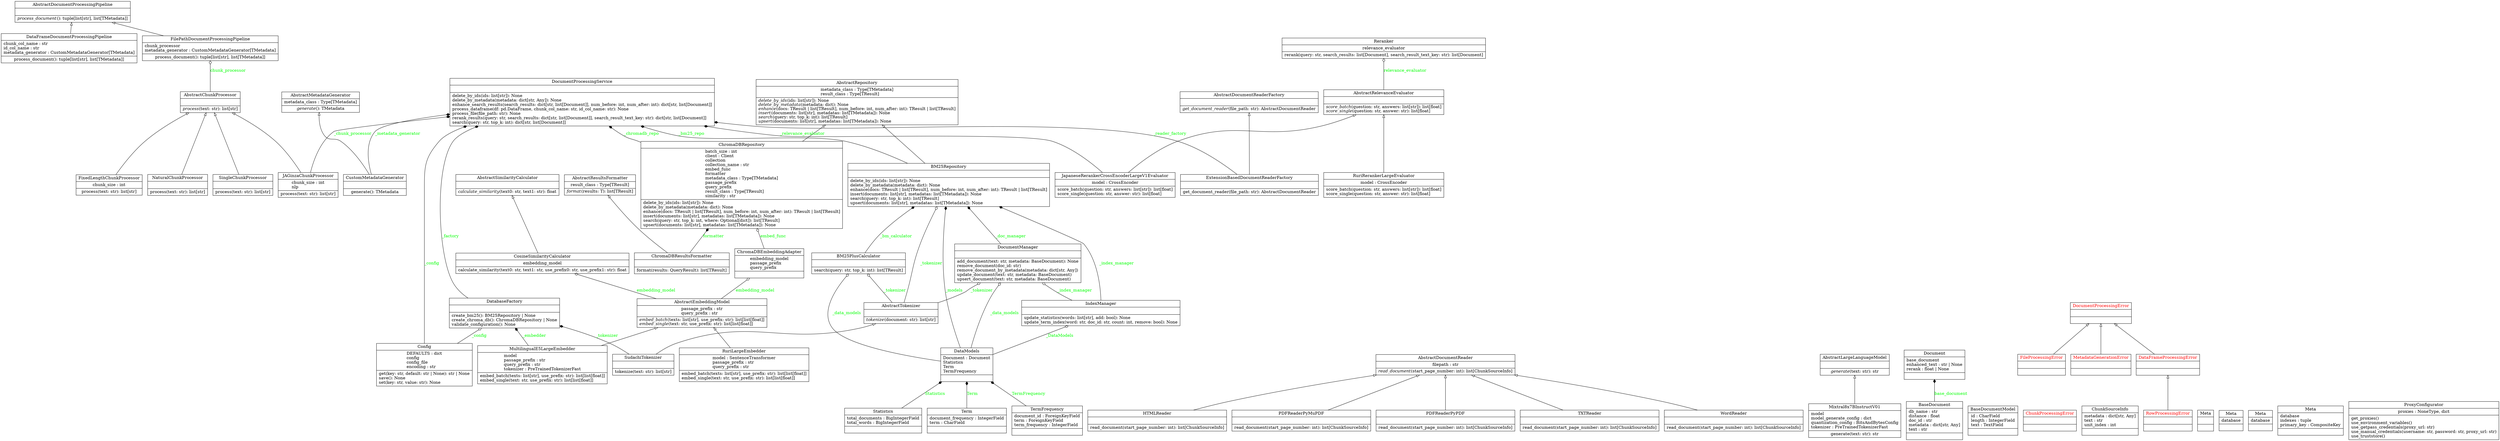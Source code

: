 digraph "classes_RagponUML" {
rankdir=BT
charset="utf-8"
"ragpon.chunk_processor.AbstractChunkProcessor" [color="black", fontcolor="black", label=<{AbstractChunkProcessor|<br ALIGN="LEFT"/>|<I>process</I>(text: str): list[str]<br ALIGN="LEFT"/>}>, shape="record", style="solid"];
"ragpon.domain.document_processing_pipeline.AbstractDocumentProcessingPipeline" [color="black", fontcolor="black", label=<{AbstractDocumentProcessingPipeline|<br ALIGN="LEFT"/>|<I>process_document</I>(): tuple[list[str], list[TMetadata]]<br ALIGN="LEFT"/>}>, shape="record", style="solid"];
"ragpon.domain.document_reader.AbstractDocumentReader" [color="black", fontcolor="black", label=<{AbstractDocumentReader|filepath : str<br ALIGN="LEFT"/>|<I>read_document</I>(start_page_number: int): list[ChunkSourceInfo]<br ALIGN="LEFT"/>}>, shape="record", style="solid"];
"ragpon.domain.document_reader.AbstractDocumentReaderFactory" [color="black", fontcolor="black", label=<{AbstractDocumentReaderFactory|<br ALIGN="LEFT"/>|<I>get_document_reader</I>(file_path: str): AbstractDocumentReader<br ALIGN="LEFT"/>}>, shape="record", style="solid"];
"ragpon.ml_models.embedding_model.AbstractEmbeddingModel" [color="black", fontcolor="black", label=<{AbstractEmbeddingModel|passage_prefix : str<br ALIGN="LEFT"/>query_prefix : str<br ALIGN="LEFT"/>|<I>embed_batch</I>(texts: list[str], use_prefix: str): list[list[float]]<br ALIGN="LEFT"/><I>embed_single</I>(text: str, use_prefix: str): list[list[float]]<br ALIGN="LEFT"/>}>, shape="record", style="solid"];
"ragpon.ml_models.large_language_model.AbstractLargeLanguageModel" [color="black", fontcolor="black", label=<{AbstractLargeLanguageModel|<br ALIGN="LEFT"/>|<I>generate</I>(text: str): str<br ALIGN="LEFT"/>}>, shape="record", style="solid"];
"ragpon.domain.metadata_generator.AbstractMetadataGenerator" [color="black", fontcolor="black", label=<{AbstractMetadataGenerator|metadata_class : Type[TMetadata]<br ALIGN="LEFT"/>|<I>generate</I>(): TMetadata<br ALIGN="LEFT"/>}>, shape="record", style="solid"];
"ragpon.ml_models.reranker.AbstractRelevanceEvaluator" [color="black", fontcolor="black", label=<{AbstractRelevanceEvaluator|<br ALIGN="LEFT"/>|<I>score_batch</I>(question: str, answers: list[str]): list[float]<br ALIGN="LEFT"/><I>score_single</I>(question: str, answer: str): list[float]<br ALIGN="LEFT"/>}>, shape="record", style="solid"];
"ragpon.repository.abstract_repository.AbstractRepository" [color="black", fontcolor="black", label=<{AbstractRepository|metadata_class : Type[TMetadata]<br ALIGN="LEFT"/>result_class : Type[TResult]<br ALIGN="LEFT"/>|<I>delete_by_ids</I>(ids: list[str]): None<br ALIGN="LEFT"/><I>delete_by_metadata</I>(metadata: dict): None<br ALIGN="LEFT"/><I>enhance</I>(docs: TResult \| list[TResult], num_before: int, num_after: int): TResult \| list[TResult]<br ALIGN="LEFT"/><I>insert</I>(documents: list[str], metadatas: list[TMetadata]): None<br ALIGN="LEFT"/><I>search</I>(query: str, top_k: int): list[TResult]<br ALIGN="LEFT"/><I>upsert</I>(documents: list[str], metadatas: list[TMetadata]): None<br ALIGN="LEFT"/>}>, shape="record", style="solid"];
"ragpon.repository.search_results_formatter.AbstractResultsFormatter" [color="black", fontcolor="black", label=<{AbstractResultsFormatter|result_class : Type[TResult]<br ALIGN="LEFT"/>|<I>format</I>(results: T): list[TResult]<br ALIGN="LEFT"/>}>, shape="record", style="solid"];
"ragpon.ml_models.embedding_model.AbstractSimilarityCalculator" [color="black", fontcolor="black", label=<{AbstractSimilarityCalculator|<br ALIGN="LEFT"/>|<I>calculate_similarity</I>(text0: str, text1: str): float<br ALIGN="LEFT"/>}>, shape="record", style="solid"];
"ragpon.tokenizer.AbstractTokenizer" [color="black", fontcolor="black", label=<{AbstractTokenizer|<br ALIGN="LEFT"/>|<I>tokenize</I>(document: str): list[str]<br ALIGN="LEFT"/>}>, shape="record", style="solid"];
"ragpon.repository.bm25.bm25_calculators.BM25PlusCalculator" [color="black", fontcolor="black", label=<{BM25PlusCalculator|<br ALIGN="LEFT"/>|search(query: str, top_k: int): list[TResult]<br ALIGN="LEFT"/>}>, shape="record", style="solid"];
"ragpon.repository.bm25.bm25_repository.BM25Repository" [color="black", fontcolor="black", label=<{BM25Repository|<br ALIGN="LEFT"/>|delete_by_ids(ids: list[str]): None<br ALIGN="LEFT"/>delete_by_metadata(metadata: dict): None<br ALIGN="LEFT"/>enhance(docs: TResult \| list[TResult], num_before: int, num_after: int): TResult \| list[TResult]<br ALIGN="LEFT"/>insert(documents: list[str], metadatas: list[TMetadata]): None<br ALIGN="LEFT"/>search(query: str, top_k: int): list[TResult]<br ALIGN="LEFT"/>upsert(documents: list[str], metadatas: list[TMetadata]): None<br ALIGN="LEFT"/>}>, shape="record", style="solid"];
"ragpon.domain.domain.BaseDocument" [color="black", fontcolor="black", label=<{BaseDocument|db_name : str<br ALIGN="LEFT"/>distance : float<br ALIGN="LEFT"/>doc_id : str<br ALIGN="LEFT"/>metadata : dict[str, Any]<br ALIGN="LEFT"/>text : str<br ALIGN="LEFT"/>|}>, shape="record", style="solid"];
"ragpon.repository.bm25.models.BaseDocumentModel" [color="black", fontcolor="black", label=<{BaseDocumentModel|id : CharField<br ALIGN="LEFT"/>length : IntegerField<br ALIGN="LEFT"/>text : TextField<br ALIGN="LEFT"/>|}>, shape="record", style="solid"];
"ragpon.ml_models.embedding_model.ChromaDBEmbeddingAdapter" [color="black", fontcolor="black", label=<{ChromaDBEmbeddingAdapter|embedding_model<br ALIGN="LEFT"/>passage_prefix<br ALIGN="LEFT"/>query_prefix<br ALIGN="LEFT"/>|}>, shape="record", style="solid"];
"ragpon.repository.chromaDB_repository.ChromaDBRepository" [color="black", fontcolor="black", label=<{ChromaDBRepository|batch_size : int<br ALIGN="LEFT"/>client : Client<br ALIGN="LEFT"/>collection<br ALIGN="LEFT"/>collection_name : str<br ALIGN="LEFT"/>embed_func<br ALIGN="LEFT"/>formatter<br ALIGN="LEFT"/>metadata_class : Type[TMetadata]<br ALIGN="LEFT"/>passage_prefix<br ALIGN="LEFT"/>query_prefix<br ALIGN="LEFT"/>result_class : Type[TResult]<br ALIGN="LEFT"/>similarity : str<br ALIGN="LEFT"/>|delete_by_ids(ids: list[str]): None<br ALIGN="LEFT"/>delete_by_metadata(metadata: dict): None<br ALIGN="LEFT"/>enhance(docs: TResult \| list[TResult], num_before: int, num_after: int): TResult \| list[TResult]<br ALIGN="LEFT"/>insert(documents: list[str], metadatas: list[TMetadata]): None<br ALIGN="LEFT"/>search(query: str, top_k: int, where: Optional[dict]): list[TResult]<br ALIGN="LEFT"/>upsert(documents: list[str], metadatas: list[TMetadata]): None<br ALIGN="LEFT"/>}>, shape="record", style="solid"];
"ragpon.repository.search_results_formatter.ChromaDBResultsFormatter" [color="black", fontcolor="black", label=<{ChromaDBResultsFormatter|<br ALIGN="LEFT"/>|format(results: QueryResult): list[TResult]<br ALIGN="LEFT"/>}>, shape="record", style="solid"];
"ragpon.chunk_processor.ChunkProcessingError" [color="black", fontcolor="red", label=<{ChunkProcessingError|<br ALIGN="LEFT"/>|}>, shape="record", style="solid"];
"ragpon.domain.domain.ChunkSourceInfo" [color="black", fontcolor="black", label=<{ChunkSourceInfo|metadata : dict[str, Any]<br ALIGN="LEFT"/>text : str<br ALIGN="LEFT"/>unit_index : int<br ALIGN="LEFT"/>|}>, shape="record", style="solid"];
"ragpon.config.config.Config" [color="black", fontcolor="black", label=<{Config|DEFAULTS : dict<br ALIGN="LEFT"/>config<br ALIGN="LEFT"/>config_file<br ALIGN="LEFT"/>encoding : str<br ALIGN="LEFT"/>|get(key: str, default: str \| None): str \| None<br ALIGN="LEFT"/>save(): None<br ALIGN="LEFT"/>set(key: str, value: str): None<br ALIGN="LEFT"/>}>, shape="record", style="solid"];
"ragpon.ml_models.embedding_model.CosineSimilarityCalculator" [color="black", fontcolor="black", label=<{CosineSimilarityCalculator|embedding_model<br ALIGN="LEFT"/>|calculate_similarity(text0: str, text1: str, use_prefix0: str, use_prefix1: str): float<br ALIGN="LEFT"/>}>, shape="record", style="solid"];
"ragpon.domain.metadata_generator.CustomMetadataGenerator" [color="black", fontcolor="black", label=<{CustomMetadataGenerator|<br ALIGN="LEFT"/>|generate(): TMetadata<br ALIGN="LEFT"/>}>, shape="record", style="solid"];
"ragpon.domain.document_processing_pipeline.DataFrameDocumentProcessingPipeline" [color="black", fontcolor="black", label=<{DataFrameDocumentProcessingPipeline|chunk_col_name : str<br ALIGN="LEFT"/>id_col_name : str<br ALIGN="LEFT"/>metadata_generator : CustomMetadataGenerator[TMetadata]<br ALIGN="LEFT"/>|process_document(): tuple[list[str], list[TMetadata]]<br ALIGN="LEFT"/>}>, shape="record", style="solid"];
"ragpon.domain.document_processing_pipeline.DataFrameProcessingError" [color="black", fontcolor="red", label=<{DataFrameProcessingError|<br ALIGN="LEFT"/>|}>, shape="record", style="solid"];
"ragpon.repository.bm25.models.DataModels" [color="black", fontcolor="black", label=<{DataModels|Document : Document<br ALIGN="LEFT"/>Statistics<br ALIGN="LEFT"/>Term<br ALIGN="LEFT"/>TermFrequency<br ALIGN="LEFT"/>|}>, shape="record", style="solid"];
"ragpon.service.document_processing_service.DatabaseFactory" [color="black", fontcolor="black", label=<{DatabaseFactory|<br ALIGN="LEFT"/>|create_bm25(): BM25Repository \| None<br ALIGN="LEFT"/>create_chroma_db(): ChromaDBRepository \| None<br ALIGN="LEFT"/>validate_configuration(): None<br ALIGN="LEFT"/>}>, shape="record", style="solid"];
"ragpon.domain.domain.Document" [color="black", fontcolor="black", label=<{Document|base_document<br ALIGN="LEFT"/>enhanced_text : str \| None<br ALIGN="LEFT"/>rerank : float \| None<br ALIGN="LEFT"/>|}>, shape="record", style="solid"];
"ragpon.repository.bm25.managers.DocumentManager" [color="black", fontcolor="black", label=<{DocumentManager|<br ALIGN="LEFT"/>|add_document(text: str, metadata: BaseDocument): None<br ALIGN="LEFT"/>remove_document(doc_id: str)<br ALIGN="LEFT"/>remove_document_by_metadata(metadata: dict[str, Any])<br ALIGN="LEFT"/>update_document(text: str, metadata: BaseDocument)<br ALIGN="LEFT"/>upsert_document(text: str, metadata: BaseDocument)<br ALIGN="LEFT"/>}>, shape="record", style="solid"];
"ragpon.domain.document_processing_pipeline.DocumentProcessingError" [color="black", fontcolor="red", label=<{DocumentProcessingError|<br ALIGN="LEFT"/>|}>, shape="record", style="solid"];
"ragpon.service.document_processing_service.DocumentProcessingService" [color="black", fontcolor="black", label=<{DocumentProcessingService|<br ALIGN="LEFT"/>|delete_by_ids(ids: list[str]): None<br ALIGN="LEFT"/>delete_by_metadata(metadata: dict[str, Any]): None<br ALIGN="LEFT"/>enhance_search_results(search_results: dict[str, list[Document]], num_before: int, num_after: int): dict[str, list[Document]]<br ALIGN="LEFT"/>process_dataframe(df: pd.DataFrame, chunk_col_name: str, id_col_name: str): None<br ALIGN="LEFT"/>process_file(file_path: str): None<br ALIGN="LEFT"/>rerank_results(query: str, search_results: dict[str, list[Document]], search_result_text_key: str): dict[str, list[Document]]<br ALIGN="LEFT"/>search(query: str, top_k: int): dict[str, list[Document]]<br ALIGN="LEFT"/>}>, shape="record", style="solid"];
"ragpon.domain.document_reader.ExtensionBasedDocumentReaderFactory" [color="black", fontcolor="black", label=<{ExtensionBasedDocumentReaderFactory|<br ALIGN="LEFT"/>|get_document_reader(file_path: str): AbstractDocumentReader<br ALIGN="LEFT"/>}>, shape="record", style="solid"];
"ragpon.domain.document_processing_pipeline.FilePathDocumentProcessingPipeline" [color="black", fontcolor="black", label=<{FilePathDocumentProcessingPipeline|chunk_processor<br ALIGN="LEFT"/>metadata_generator : CustomMetadataGenerator[TMetadata]<br ALIGN="LEFT"/>|process_document(): tuple[list[str], list[TMetadata]]<br ALIGN="LEFT"/>}>, shape="record", style="solid"];
"ragpon.domain.document_processing_pipeline.FileProcessingError" [color="black", fontcolor="red", label=<{FileProcessingError|<br ALIGN="LEFT"/>|}>, shape="record", style="solid"];
"ragpon.chunk_processor.FixedLengthChunkProcessor" [color="black", fontcolor="black", label=<{FixedLengthChunkProcessor|chunk_size : int<br ALIGN="LEFT"/>|process(text: str): list[str]<br ALIGN="LEFT"/>}>, shape="record", style="solid"];
"ragpon.domain.document_reader.HTMLReader" [color="black", fontcolor="black", label=<{HTMLReader|<br ALIGN="LEFT"/>|read_document(start_page_number: int): list[ChunkSourceInfo]<br ALIGN="LEFT"/>}>, shape="record", style="solid"];
"ragpon.repository.bm25.managers.IndexManager" [color="black", fontcolor="black", label=<{IndexManager|<br ALIGN="LEFT"/>|update_statistics(words: list[str], add: bool): None<br ALIGN="LEFT"/>update_term_index(word: str, doc_id: str, count: int, remove: bool): None<br ALIGN="LEFT"/>}>, shape="record", style="solid"];
"ragpon.chunk_processor.JAGinzaChunkProcessor" [color="black", fontcolor="black", label=<{JAGinzaChunkProcessor|chunk_size : int<br ALIGN="LEFT"/>nlp<br ALIGN="LEFT"/>|process(text: str): list[str]<br ALIGN="LEFT"/>}>, shape="record", style="solid"];
"ragpon.ml_models.reranker.JapaneseRerankerCrossEncoderLargeV1Evaluator" [color="black", fontcolor="black", label=<{JapaneseRerankerCrossEncoderLargeV1Evaluator|model : CrossEncoder<br ALIGN="LEFT"/>|score_batch(question: str, answers: list[str]): list[float]<br ALIGN="LEFT"/>score_single(question: str, answer: str): list[float]<br ALIGN="LEFT"/>}>, shape="record", style="solid"];
"ragpon.repository.bm25.models.BaseDocumentModel.Meta" [color="black", fontcolor="black", label=<{Meta|<br ALIGN="LEFT"/>|}>, shape="record", style="solid"];
"ragpon.repository.bm25.models.create_statistics_model.Statistics.Meta" [color="black", fontcolor="black", label=<{Meta|database<br ALIGN="LEFT"/>|}>, shape="record", style="solid"];
"ragpon.repository.bm25.models.create_term_model.Term.Meta" [color="black", fontcolor="black", label=<{Meta|database<br ALIGN="LEFT"/>|}>, shape="record", style="solid"];
"ragpon.repository.bm25.models.create_term_frequency_model.TermFrequency.Meta" [color="black", fontcolor="black", label=<{Meta|database<br ALIGN="LEFT"/>indexes : tuple<br ALIGN="LEFT"/>primary_key : CompositeKey<br ALIGN="LEFT"/>|}>, shape="record", style="solid"];
"ragpon.domain.document_processing_pipeline.MetadataGenerationError" [color="black", fontcolor="red", label=<{MetadataGenerationError|<br ALIGN="LEFT"/>|}>, shape="record", style="solid"];
"ragpon.ml_models.large_language_model.Mixtral8x7BInstructV01" [color="black", fontcolor="black", label=<{Mixtral8x7BInstructV01|model<br ALIGN="LEFT"/>model_generate_config : dict<br ALIGN="LEFT"/>quantization_config : BitsAndBytesConfig<br ALIGN="LEFT"/>tokenizer : PreTrainedTokenizerFast<br ALIGN="LEFT"/>|generate(text: str): str<br ALIGN="LEFT"/>}>, shape="record", style="solid"];
"ragpon.ml_models.embedding_model.MultilingualE5LargeEmbedder" [color="black", fontcolor="black", label=<{MultilingualE5LargeEmbedder|model<br ALIGN="LEFT"/>passage_prefix : str<br ALIGN="LEFT"/>query_prefix : str<br ALIGN="LEFT"/>tokenizer : PreTrainedTokenizerFast<br ALIGN="LEFT"/>|embed_batch(texts: list[str], use_prefix: str): list[list[float]]<br ALIGN="LEFT"/>embed_single(text: str, use_prefix: str): list[list[float]]<br ALIGN="LEFT"/>}>, shape="record", style="solid"];
"ragpon.chunk_processor.NaturalChunkProcessor" [color="black", fontcolor="black", label=<{NaturalChunkProcessor|<br ALIGN="LEFT"/>|process(text: str): list[str]<br ALIGN="LEFT"/>}>, shape="record", style="solid"];
"ragpon.domain.document_reader.PDFReaderPyMuPDF" [color="black", fontcolor="black", label=<{PDFReaderPyMuPDF|<br ALIGN="LEFT"/>|read_document(start_page_number: int): list[ChunkSourceInfo]<br ALIGN="LEFT"/>}>, shape="record", style="solid"];
"ragpon.domain.document_reader.PDFReaderPyPDF" [color="black", fontcolor="black", label=<{PDFReaderPyPDF|<br ALIGN="LEFT"/>|read_document(start_page_number: int): list[ChunkSourceInfo]<br ALIGN="LEFT"/>}>, shape="record", style="solid"];
"ragpon.config.proxy_configurator.ProxyConfigurator" [color="black", fontcolor="black", label=<{ProxyConfigurator|proxies : NoneType, dict<br ALIGN="LEFT"/>|get_proxies()<br ALIGN="LEFT"/>use_environment_variables()<br ALIGN="LEFT"/>use_getpass_credentials(proxy_url: str)<br ALIGN="LEFT"/>use_manual_credentials(username: str, password: str, proxy_url: str)<br ALIGN="LEFT"/>use_truststore()<br ALIGN="LEFT"/>}>, shape="record", style="solid"];
"ragpon.ml_models.reranker.Reranker" [color="black", fontcolor="black", label=<{Reranker|relevance_evaluator<br ALIGN="LEFT"/>|rerank(query: str, search_results: list[Document], search_result_text_key: str): list[Document]<br ALIGN="LEFT"/>}>, shape="record", style="solid"];
"ragpon.domain.document_processing_pipeline.RowProcessingError" [color="black", fontcolor="red", label=<{RowProcessingError|<br ALIGN="LEFT"/>|}>, shape="record", style="solid"];
"ragpon.ml_models.embedding_model.RuriLargeEmbedder" [color="black", fontcolor="black", label=<{RuriLargeEmbedder|model : SentenceTransformer<br ALIGN="LEFT"/>passage_prefix : str<br ALIGN="LEFT"/>query_prefix : str<br ALIGN="LEFT"/>|embed_batch(texts: list[str], use_prefix: str): list[list[float]]<br ALIGN="LEFT"/>embed_single(text: str, use_prefix: str): list[list[float]]<br ALIGN="LEFT"/>}>, shape="record", style="solid"];
"ragpon.ml_models.reranker.RuriRerankerLargeEvaluator" [color="black", fontcolor="black", label=<{RuriRerankerLargeEvaluator|model : CrossEncoder<br ALIGN="LEFT"/>|score_batch(question: str, answers: list[str]): list[float]<br ALIGN="LEFT"/>score_single(question: str, answer: str): list[float]<br ALIGN="LEFT"/>}>, shape="record", style="solid"];
"ragpon.chunk_processor.SingleChunkProcessor" [color="black", fontcolor="black", label=<{SingleChunkProcessor|<br ALIGN="LEFT"/>|process(text: str): list[str]<br ALIGN="LEFT"/>}>, shape="record", style="solid"];
"ragpon.repository.bm25.models.create_statistics_model.Statistics" [color="black", fontcolor="black", label=<{Statistics|total_documents : BigIntegerField<br ALIGN="LEFT"/>total_words : BigIntegerField<br ALIGN="LEFT"/>|}>, shape="record", style="solid"];
"ragpon.tokenizer.SudachiTokenizer" [color="black", fontcolor="black", label=<{SudachiTokenizer|<br ALIGN="LEFT"/>|tokenize(text: str): list[str]<br ALIGN="LEFT"/>}>, shape="record", style="solid"];
"ragpon.domain.document_reader.TXTReader" [color="black", fontcolor="black", label=<{TXTReader|<br ALIGN="LEFT"/>|read_document(start_page_number: int): list[ChunkSourceInfo]<br ALIGN="LEFT"/>}>, shape="record", style="solid"];
"ragpon.repository.bm25.models.create_term_model.Term" [color="black", fontcolor="black", label=<{Term|document_frequency : IntegerField<br ALIGN="LEFT"/>term : CharField<br ALIGN="LEFT"/>|}>, shape="record", style="solid"];
"ragpon.repository.bm25.models.create_term_frequency_model.TermFrequency" [color="black", fontcolor="black", label=<{TermFrequency|document_id : ForeignKeyField<br ALIGN="LEFT"/>term : ForeignKeyField<br ALIGN="LEFT"/>term_frequency : IntegerField<br ALIGN="LEFT"/>|}>, shape="record", style="solid"];
"ragpon.domain.document_reader.WordReader" [color="black", fontcolor="black", label=<{WordReader|<br ALIGN="LEFT"/>|read_document(start_page_number: int): list[ChunkSourceInfo]<br ALIGN="LEFT"/>}>, shape="record", style="solid"];
"ragpon.chunk_processor.FixedLengthChunkProcessor" -> "ragpon.chunk_processor.AbstractChunkProcessor" [arrowhead="empty", arrowtail="none"];
"ragpon.chunk_processor.JAGinzaChunkProcessor" -> "ragpon.chunk_processor.AbstractChunkProcessor" [arrowhead="empty", arrowtail="none"];
"ragpon.chunk_processor.NaturalChunkProcessor" -> "ragpon.chunk_processor.AbstractChunkProcessor" [arrowhead="empty", arrowtail="none"];
"ragpon.chunk_processor.SingleChunkProcessor" -> "ragpon.chunk_processor.AbstractChunkProcessor" [arrowhead="empty", arrowtail="none"];
"ragpon.domain.document_processing_pipeline.DataFrameDocumentProcessingPipeline" -> "ragpon.domain.document_processing_pipeline.AbstractDocumentProcessingPipeline" [arrowhead="empty", arrowtail="none"];
"ragpon.domain.document_processing_pipeline.DataFrameProcessingError" -> "ragpon.domain.document_processing_pipeline.DocumentProcessingError" [arrowhead="empty", arrowtail="none"];
"ragpon.domain.document_processing_pipeline.FilePathDocumentProcessingPipeline" -> "ragpon.domain.document_processing_pipeline.AbstractDocumentProcessingPipeline" [arrowhead="empty", arrowtail="none"];
"ragpon.domain.document_processing_pipeline.FileProcessingError" -> "ragpon.domain.document_processing_pipeline.DocumentProcessingError" [arrowhead="empty", arrowtail="none"];
"ragpon.domain.document_processing_pipeline.MetadataGenerationError" -> "ragpon.domain.document_processing_pipeline.DocumentProcessingError" [arrowhead="empty", arrowtail="none"];
"ragpon.domain.document_processing_pipeline.RowProcessingError" -> "ragpon.domain.document_processing_pipeline.DataFrameProcessingError" [arrowhead="empty", arrowtail="none"];
"ragpon.domain.document_reader.ExtensionBasedDocumentReaderFactory" -> "ragpon.domain.document_reader.AbstractDocumentReaderFactory" [arrowhead="empty", arrowtail="none"];
"ragpon.domain.document_reader.HTMLReader" -> "ragpon.domain.document_reader.AbstractDocumentReader" [arrowhead="empty", arrowtail="none"];
"ragpon.domain.document_reader.PDFReaderPyMuPDF" -> "ragpon.domain.document_reader.AbstractDocumentReader" [arrowhead="empty", arrowtail="none"];
"ragpon.domain.document_reader.PDFReaderPyPDF" -> "ragpon.domain.document_reader.AbstractDocumentReader" [arrowhead="empty", arrowtail="none"];
"ragpon.domain.document_reader.TXTReader" -> "ragpon.domain.document_reader.AbstractDocumentReader" [arrowhead="empty", arrowtail="none"];
"ragpon.domain.document_reader.WordReader" -> "ragpon.domain.document_reader.AbstractDocumentReader" [arrowhead="empty", arrowtail="none"];
"ragpon.domain.metadata_generator.CustomMetadataGenerator" -> "ragpon.domain.metadata_generator.AbstractMetadataGenerator" [arrowhead="empty", arrowtail="none"];
"ragpon.ml_models.embedding_model.CosineSimilarityCalculator" -> "ragpon.ml_models.embedding_model.AbstractSimilarityCalculator" [arrowhead="empty", arrowtail="none"];
"ragpon.ml_models.embedding_model.MultilingualE5LargeEmbedder" -> "ragpon.ml_models.embedding_model.AbstractEmbeddingModel" [arrowhead="empty", arrowtail="none"];
"ragpon.ml_models.embedding_model.RuriLargeEmbedder" -> "ragpon.ml_models.embedding_model.AbstractEmbeddingModel" [arrowhead="empty", arrowtail="none"];
"ragpon.ml_models.large_language_model.Mixtral8x7BInstructV01" -> "ragpon.ml_models.large_language_model.AbstractLargeLanguageModel" [arrowhead="empty", arrowtail="none"];
"ragpon.ml_models.reranker.JapaneseRerankerCrossEncoderLargeV1Evaluator" -> "ragpon.ml_models.reranker.AbstractRelevanceEvaluator" [arrowhead="empty", arrowtail="none"];
"ragpon.ml_models.reranker.RuriRerankerLargeEvaluator" -> "ragpon.ml_models.reranker.AbstractRelevanceEvaluator" [arrowhead="empty", arrowtail="none"];
"ragpon.repository.bm25.bm25_repository.BM25Repository" -> "ragpon.repository.abstract_repository.AbstractRepository" [arrowhead="empty", arrowtail="none"];
"ragpon.repository.chromaDB_repository.ChromaDBRepository" -> "ragpon.repository.abstract_repository.AbstractRepository" [arrowhead="empty", arrowtail="none"];
"ragpon.repository.search_results_formatter.ChromaDBResultsFormatter" -> "ragpon.repository.search_results_formatter.AbstractResultsFormatter" [arrowhead="empty", arrowtail="none"];
"ragpon.tokenizer.SudachiTokenizer" -> "ragpon.tokenizer.AbstractTokenizer" [arrowhead="empty", arrowtail="none"];
"ragpon.chunk_processor.JAGinzaChunkProcessor" -> "ragpon.service.document_processing_service.DocumentProcessingService" [arrowhead="diamond", arrowtail="none", fontcolor="green", label="_chunk_processor", style="solid"];
"ragpon.config.config.Config" -> "ragpon.service.document_processing_service.DocumentProcessingService" [arrowhead="diamond", arrowtail="none", fontcolor="green", label="_config", style="solid"];
"ragpon.domain.document_reader.ExtensionBasedDocumentReaderFactory" -> "ragpon.service.document_processing_service.DocumentProcessingService" [arrowhead="diamond", arrowtail="none", fontcolor="green", label="_reader_factory", style="solid"];
"ragpon.domain.domain.BaseDocument" -> "ragpon.domain.domain.Document" [arrowhead="diamond", arrowtail="none", fontcolor="green", label="base_document", style="solid"];
"ragpon.domain.metadata_generator.CustomMetadataGenerator" -> "ragpon.service.document_processing_service.DocumentProcessingService" [arrowhead="diamond", arrowtail="none", fontcolor="green", label="_metadata_generator", style="solid"];
"ragpon.ml_models.embedding_model.MultilingualE5LargeEmbedder" -> "ragpon.service.document_processing_service.DatabaseFactory" [arrowhead="diamond", arrowtail="none", fontcolor="green", label="_embedder", style="solid"];
"ragpon.ml_models.reranker.JapaneseRerankerCrossEncoderLargeV1Evaluator" -> "ragpon.service.document_processing_service.DocumentProcessingService" [arrowhead="diamond", arrowtail="none", fontcolor="green", label="_relevance_evaluator", style="solid"];
"ragpon.repository.bm25.bm25_calculators.BM25PlusCalculator" -> "ragpon.repository.bm25.bm25_repository.BM25Repository" [arrowhead="diamond", arrowtail="none", fontcolor="green", label="_bm_calculator", style="solid"];
"ragpon.repository.bm25.bm25_repository.BM25Repository" -> "ragpon.service.document_processing_service.DocumentProcessingService" [arrowhead="diamond", arrowtail="none", fontcolor="green", label="_bm25_repo", style="solid"];
"ragpon.repository.bm25.managers.DocumentManager" -> "ragpon.repository.bm25.bm25_repository.BM25Repository" [arrowhead="diamond", arrowtail="none", fontcolor="green", label="_doc_manager", style="solid"];
"ragpon.repository.bm25.managers.IndexManager" -> "ragpon.repository.bm25.bm25_repository.BM25Repository" [arrowhead="diamond", arrowtail="none", fontcolor="green", label="_index_manager", style="solid"];
"ragpon.repository.bm25.models.DataModels" -> "ragpon.repository.bm25.bm25_repository.BM25Repository" [arrowhead="diamond", arrowtail="none", fontcolor="green", label="_models", style="solid"];
"ragpon.repository.bm25.models.create_statistics_model.Statistics" -> "ragpon.repository.bm25.models.DataModels" [arrowhead="diamond", arrowtail="none", fontcolor="green", label="Statistics", style="solid"];
"ragpon.repository.bm25.models.create_term_frequency_model.TermFrequency" -> "ragpon.repository.bm25.models.DataModels" [arrowhead="diamond", arrowtail="none", fontcolor="green", label="TermFrequency", style="solid"];
"ragpon.repository.bm25.models.create_term_model.Term" -> "ragpon.repository.bm25.models.DataModels" [arrowhead="diamond", arrowtail="none", fontcolor="green", label="Term", style="solid"];
"ragpon.repository.chromaDB_repository.ChromaDBRepository" -> "ragpon.service.document_processing_service.DocumentProcessingService" [arrowhead="diamond", arrowtail="none", fontcolor="green", label="_chromadb_repo", style="solid"];
"ragpon.repository.search_results_formatter.ChromaDBResultsFormatter" -> "ragpon.repository.chromaDB_repository.ChromaDBRepository" [arrowhead="diamond", arrowtail="none", fontcolor="green", label="formatter", style="solid"];
"ragpon.service.document_processing_service.DatabaseFactory" -> "ragpon.service.document_processing_service.DocumentProcessingService" [arrowhead="diamond", arrowtail="none", fontcolor="green", label="_factory", style="solid"];
"ragpon.tokenizer.SudachiTokenizer" -> "ragpon.service.document_processing_service.DatabaseFactory" [arrowhead="diamond", arrowtail="none", fontcolor="green", label="_tokenizer", style="solid"];
"ragpon.chunk_processor.AbstractChunkProcessor" -> "ragpon.domain.document_processing_pipeline.FilePathDocumentProcessingPipeline" [arrowhead="odiamond", arrowtail="none", fontcolor="green", label="chunk_processor", style="solid"];
"ragpon.config.config.Config" -> "ragpon.service.document_processing_service.DatabaseFactory" [arrowhead="odiamond", arrowtail="none", fontcolor="green", label="_config", style="solid"];
"ragpon.ml_models.embedding_model.AbstractEmbeddingModel" -> "ragpon.ml_models.embedding_model.ChromaDBEmbeddingAdapter" [arrowhead="odiamond", arrowtail="none", fontcolor="green", label="embedding_model", style="solid"];
"ragpon.ml_models.embedding_model.AbstractEmbeddingModel" -> "ragpon.ml_models.embedding_model.CosineSimilarityCalculator" [arrowhead="odiamond", arrowtail="none", fontcolor="green", label="embedding_model", style="solid"];
"ragpon.ml_models.embedding_model.ChromaDBEmbeddingAdapter" -> "ragpon.repository.chromaDB_repository.ChromaDBRepository" [arrowhead="odiamond", arrowtail="none", fontcolor="green", label="embed_func", style="solid"];
"ragpon.ml_models.reranker.AbstractRelevanceEvaluator" -> "ragpon.ml_models.reranker.Reranker" [arrowhead="odiamond", arrowtail="none", fontcolor="green", label="relevance_evaluator", style="solid"];
"ragpon.repository.bm25.managers.IndexManager" -> "ragpon.repository.bm25.managers.DocumentManager" [arrowhead="odiamond", arrowtail="none", fontcolor="green", label="_index_manager", style="solid"];
"ragpon.repository.bm25.models.DataModels" -> "ragpon.repository.bm25.bm25_calculators.BM25PlusCalculator" [arrowhead="odiamond", arrowtail="none", fontcolor="green", label="_data_models", style="solid"];
"ragpon.repository.bm25.models.DataModels" -> "ragpon.repository.bm25.managers.DocumentManager" [arrowhead="odiamond", arrowtail="none", fontcolor="green", label="_data_models", style="solid"];
"ragpon.repository.bm25.models.DataModels" -> "ragpon.repository.bm25.managers.IndexManager" [arrowhead="odiamond", arrowtail="none", fontcolor="green", label="_DataModels", style="solid"];
"ragpon.tokenizer.AbstractTokenizer" -> "ragpon.repository.bm25.bm25_calculators.BM25PlusCalculator" [arrowhead="odiamond", arrowtail="none", fontcolor="green", label="_tokenizer", style="solid"];
"ragpon.tokenizer.AbstractTokenizer" -> "ragpon.repository.bm25.bm25_repository.BM25Repository" [arrowhead="odiamond", arrowtail="none", fontcolor="green", label="_tokenizer", style="solid"];
"ragpon.tokenizer.AbstractTokenizer" -> "ragpon.repository.bm25.managers.DocumentManager" [arrowhead="odiamond", arrowtail="none", fontcolor="green", label="_tokenizer", style="solid"];
}
